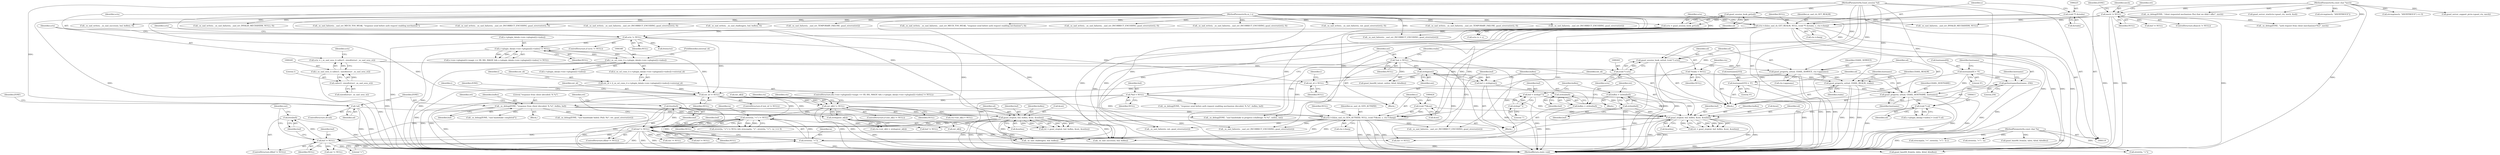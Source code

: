 digraph "0_jabberd2_8416ae54ecefa670534f27a31db71d048b9c7f16_0@API" {
"1000670" [label="(Call,free(buf))"];
"1000667" [label="(Call,buf != NULL)"];
"1000589" [label="(Call,free(buf))"];
"1000586" [label="(Call,buf != NULL)"];
"1000577" [label="(Call,gsasl_step(sd, buf, buflen, &out, &outlen))"];
"1000548" [label="(Call,!sd)"];
"1000122" [label="(MethodParameterIn,Gsasl_session *sd)"];
"1000570" [label="(Call,_sx_debug(ZONE, \"response from client (decoded: %.*s)\", buflen, buf))"];
"1000140" [label="(Call,*buf = NULL)"];
"1000508" [label="(Call,gsasl_step(sd, buf, buflen, &out, &outlen))"];
"1000410" [label="(Call,(void *) sd)"];
"1000288" [label="(Call,gsasl_property_set(sd, GSASL_HOSTNAME, hostname))"];
"1000271" [label="(Call,gsasl_property_set(sd, GSASL_REALM, realm))"];
"1000265" [label="(Call,gsasl_property_set(sd, GSASL_SERVICE, ctx->appname))"];
"1000260" [label="(Call,gsasl_session_hook_set(sd, (void *) sctx))"];
"1000234" [label="(Call,gsasl_session_hook_get(sd))"];
"1000262" [label="(Call,(void *) sctx)"];
"1000242" [label="(Call,sctx = (_sx_sasl_sess_t) calloc(1, sizeof(struct _sx_sasl_sess_st)))"];
"1000244" [label="(Call,(_sx_sasl_sess_t) calloc(1, sizeof(struct _sx_sasl_sess_st)))"];
"1000246" [label="(Call,calloc(1, sizeof(struct _sx_sasl_sess_st)))"];
"1000148" [label="(Call,*realm = NULL)"];
"1000283" [label="(Call,hostname[255] = '\0')"];
"1000275" [label="(Call,hostname[0] = '\0')"];
"1000280" [label="(Call,gethostname(hostname, 256))"];
"1000467" [label="(Call,strlen(buf))"];
"1000461" [label="(Call,buf = strdup(\"\"))"];
"1000463" [label="(Call,strdup(\"\"))"];
"1000437" [label="(Call,strlen(buf))"];
"1000431" [label="(Call,buf = strdup(out))"];
"1000433" [label="(Call,strdup(out))"];
"1000144" [label="(Call,*out = NULL)"];
"1000435" [label="(Call,buflen = strlen(buf))"];
"1000465" [label="(Call,buflen = strlen(buf))"];
"1000423" [label="(Call,(void **)&out)"];
"1000164" [label="(Call,mech != NULL)"];
"1000123" [label="(MethodParameterIn,const char *mech)"];
"1000442" [label="(Call,strstr(in, \"<\") != NULL)"];
"1000443" [label="(Call,strstr(in, \"<\"))"];
"1000124" [label="(MethodParameterIn,const char *in)"];
"1000356" [label="(Call,ext_id != NULL)"];
"1000292" [label="(Call,ext_id = NULL)"];
"1000237" [label="(Call,sctx != NULL)"];
"1000232" [label="(Call,sctx = gsasl_session_hook_get(sd))"];
"1000221" [label="(Call,(ctx->cb)(sx_sasl_cb_GET_REALM, NULL, (void **) &realm, s, ctx->cbarg))"];
"1000224" [label="(Call,(void **) &realm)"];
"1000120" [label="(MethodParameterIn,sx_t s)"];
"1000336" [label="(Call,ext_id = ((_sx_ssl_conn_t) s->plugin_data[s->env->plugins[i]->index])->external_id)"];
"1000321" [label="(Call,s->plugin_data[s->env->plugins[i]->index] != NULL)"];
"1000339" [label="(Call,(_sx_ssl_conn_t) s->plugin_data[s->env->plugins[i]->index])"];
"1000370" [label="(Call,ext_id[i] != NULL)"];
"1000382" [label="(Call,strdup(ext_id[i]))"];
"1000420" [label="(Call,(ctx->cb)(sx_sasl_cb_GEN_AUTHZID, NULL, (void **)&out, s, ctx->cbarg))"];
"1000786" [label="(Call,_sx_sasl_failure(s, out, gsasl_strerror(ret)))"];
"1000283" [label="(Call,hostname[255] = '\0')"];
"1000224" [label="(Call,(void **) &realm)"];
"1000576" [label="(Identifier,ret)"];
"1000465" [label="(Call,buflen = strlen(buf))"];
"1000124" [label="(MethodParameterIn,const char *in)"];
"1000241" [label="(Identifier,sctx)"];
"1000438" [label="(Identifier,buf)"];
"1000660" [label="(Call,_sx_sasl_failure(s, _sasl_err_INCORRECT_ENCODING, gsasl_strerror(ret)))"];
"1000388" [label="(Call,ctx->ext_id[i] = NULL)"];
"1000226" [label="(Call,&realm)"];
"1000275" [label="(Call,hostname[0] = '\0')"];
"1000491" [label="(Call,_sx_nad_write(s, _sx_sasl_failure(s, _sasl_err_INCORRECT_ENCODING, gsasl_strerror(ret)), 0))"];
"1000279" [label="(Literal,'\0')"];
"1000668" [label="(Identifier,buf)"];
"1000443" [label="(Call,strstr(in, \"<\"))"];
"1000277" [label="(Identifier,hostname)"];
"1000573" [label="(Identifier,buflen)"];
"1000420" [label="(Call,(ctx->cb)(sx_sasl_cb_GEN_AUTHZID, NULL, (void **)&out, s, ctx->cbarg))"];
"1000507" [label="(Identifier,ret)"];
"1000722" [label="(Call,_sx_sasl_failure(s, _sasl_err_INCORRECT_ENCODING, gsasl_strerror(ret)))"];
"1000252" [label="(Identifier,sctx)"];
"1000463" [label="(Call,strdup(\"\"))"];
"1000264" [label="(Identifier,sctx)"];
"1000166" [label="(Identifier,NULL)"];
"1000552" [label="(Identifier,ZONE)"];
"1000357" [label="(Identifier,ext_id)"];
"1000335" [label="(Identifier,NULL)"];
"1000250" [label="(Call,sctx->s = s)"];
"1000272" [label="(Identifier,sd)"];
"1000369" [label="(ControlStructure,if (ext_id[i] != NULL))"];
"1000442" [label="(Call,strstr(in, \"<\") != NULL)"];
"1000547" [label="(ControlStructure,if(!sd))"];
"1000510" [label="(Identifier,buf)"];
"1000615" [label="(Call,_sx_sasl_success(s, buf, buflen))"];
"1000428" [label="(Call,ctx->cbarg)"];
"1000548" [label="(Call,!sd)"];
"1000233" [label="(Identifier,sctx)"];
"1000432" [label="(Identifier,buf)"];
"1000260" [label="(Call,gsasl_session_hook_set(sd, (void *) sctx))"];
"1000747" [label="(Call,_sx_debug(ZONE, \"sasl handshake failed; (%d): %s\", ret, gsasl_strerror(ret)))"];
"1000519" [label="(Identifier,ret)"];
"1000473" [label="(Call,gsasl_base64_from(in, inlen, &buf, &buflen))"];
"1000371" [label="(Call,ext_id[i])"];
"1000362" [label="(Identifier,i)"];
"1000180" [label="(Call,_sx_debug(ZONE, \"client requested mechanism (%s) that we didn't offer\", mech))"];
"1000297" [label="(Identifier,i)"];
"1000268" [label="(Call,ctx->appname)"];
"1000434" [label="(Identifier,out)"];
"1000308" [label="(ControlStructure,if(s->env->plugins[i]->magic == SX_SSL_MAGIC && s->plugin_data[s->env->plugins[i]->index] != NULL))"];
"1000355" [label="(ControlStructure,if (ext_id != NULL))"];
"1000506" [label="(Call,ret = gsasl_step(sd, buf, buflen, &out, &outlen))"];
"1000246" [label="(Call,calloc(1, sizeof(struct _sx_sasl_sess_st)))"];
"1000322" [label="(Call,s->plugin_data[s->env->plugins[i]->index])"];
"1000222" [label="(Identifier,sx_sasl_cb_GET_REALM)"];
"1000339" [label="(Call,(_sx_ssl_conn_t) s->plugin_data[s->env->plugins[i]->index])"];
"1000423" [label="(Call,(void **)&out)"];
"1000165" [label="(Identifier,mech)"];
"1000570" [label="(Call,_sx_debug(ZONE, \"response from client (decoded: %.*s)\", buflen, buf))"];
"1000520" [label="(Call,gsasl_base64_from(in, inlen, &buf, &buflen))"];
"1000596" [label="(Call,_sx_debug(ZONE, \"sasl handshake completed\"))"];
"1000194" [label="(Call,gsasl_server_start(ctx->gsasl_ctx, mech, &sd))"];
"1000336" [label="(Call,ext_id = ((_sx_ssl_conn_t) s->plugin_data[s->env->plugins[i]->index])->external_id)"];
"1000564" [label="(Call,buf != NULL)"];
"1000669" [label="(Identifier,NULL)"];
"1000265" [label="(Call,gsasl_property_set(sd, GSASL_SERVICE, ctx->appname))"];
"1000784" [label="(Call,_sx_nad_write(s, _sx_sasl_failure(s, out, gsasl_strerror(ret)), 0))"];
"1000671" [label="(Identifier,buf)"];
"1000517" [label="(Block,)"];
"1000168" [label="(Call,_sx_debug(ZONE, \"auth request from client (mechanism=%s)\", mech))"];
"1000123" [label="(MethodParameterIn,const char *mech)"];
"1000212" [label="(Call,_sx_nad_write(s, _sx_sasl_failure(s, _sasl_err_TEMPORARY_FAILURE, gsasl_strerror(ret)), 0))"];
"1000433" [label="(Call,strdup(out))"];
"1000140" [label="(Call,*buf = NULL)"];
"1000261" [label="(Identifier,sd)"];
"1000120" [label="(MethodParameterIn,sx_t s)"];
"1000415" [label="(Call,strcmp(mech, \"ANONYMOUS\"))"];
"1000419" [label="(Block,)"];
"1000341" [label="(Call,s->plugin_data[s->env->plugins[i]->index])"];
"1000410" [label="(Call,(void *) sd)"];
"1000588" [label="(Identifier,NULL)"];
"1000500" [label="(Call,buf != NULL)"];
"1000144" [label="(Call,*out = NULL)"];
"1000229" [label="(Call,ctx->cbarg)"];
"1000792" [label="(MethodReturn,static void)"];
"1000577" [label="(Call,gsasl_step(sd, buf, buflen, &out, &outlen))"];
"1000571" [label="(Identifier,ZONE)"];
"1000376" [label="(Call,ctx->ext_id[i] = strdup(ext_id[i]))"];
"1000382" [label="(Call,strdup(ext_id[i]))"];
"1000579" [label="(Identifier,buf)"];
"1000235" [label="(Identifier,sd)"];
"1000242" [label="(Call,sctx = (_sx_sasl_sess_t) calloc(1, sizeof(struct _sx_sasl_sess_st)))"];
"1000284" [label="(Call,hostname[255])"];
"1000282" [label="(Literal,256)"];
"1000742" [label="(Call,out != NULL)"];
"1000437" [label="(Call,strlen(buf))"];
"1000446" [label="(Identifier,NULL)"];
"1000148" [label="(Call,*realm = NULL)"];
"1000228" [label="(Identifier,s)"];
"1000287" [label="(Literal,'\0')"];
"1000412" [label="(Identifier,sd)"];
"1000232" [label="(Call,sctx = gsasl_session_hook_get(sd))"];
"1000511" [label="(Identifier,buflen)"];
"1000448" [label="(Call,strncmp(in, \"=\", strstr(in, \"<\") - in ))"];
"1000549" [label="(Identifier,sd)"];
"1000427" [label="(Identifier,s)"];
"1000444" [label="(Identifier,in)"];
"1000586" [label="(Call,buf != NULL)"];
"1000451" [label="(Call,strstr(in, \"<\") - in)"];
"1000540" [label="(Call,_sx_sasl_failure(s, _sasl_err_INCORRECT_ENCODING, gsasl_strerror(ret)))"];
"1000705" [label="(Call,_sx_sasl_challenge(s, buf, buflen))"];
"1000169" [label="(Identifier,ZONE)"];
"1000379" [label="(Identifier,ctx)"];
"1000493" [label="(Call,_sx_sasl_failure(s, _sasl_err_INCORRECT_ENCODING, gsasl_strerror(ret)))"];
"1000267" [label="(Identifier,GSASL_SERVICE)"];
"1000452" [label="(Call,strstr(in, \"<\"))"];
"1000613" [label="(Call,_sx_nad_write(s, _sx_sasl_success(s, buf, buflen), 0))"];
"1000461" [label="(Call,buf = strdup(\"\"))"];
"1000285" [label="(Identifier,hostname)"];
"1000585" [label="(ControlStructure,if(buf != NULL))"];
"1000291" [label="(Identifier,hostname)"];
"1000141" [label="(Identifier,buf)"];
"1000186" [label="(Call,_sx_sasl_failure(s, _sasl_err_INVALID_MECHANISM, NULL))"];
"1000184" [label="(Call,_sx_nad_write(s, _sx_sasl_failure(s, _sasl_err_INVALID_MECHANISM, NULL), 0))"];
"1000309" [label="(Call,s->env->plugins[i]->magic == SX_SSL_MAGIC && s->plugin_data[s->env->plugins[i]->index] != NULL)"];
"1000435" [label="(Call,buflen = strlen(buf))"];
"1000558" [label="(Call,_sx_sasl_failure(s, _sasl_err_MECH_TOO_WEAK, \"response send before auth request enabling mechanism\"))"];
"1000383" [label="(Call,ext_id[i])"];
"1000583" [label="(Call,&outlen)"];
"1000337" [label="(Identifier,ext_id)"];
"1000142" [label="(Identifier,NULL)"];
"1000292" [label="(Call,ext_id = NULL)"];
"1000266" [label="(Identifier,sd)"];
"1000441" [label="(Call,strstr(in, \"<\") != NULL && strncmp(in, \"=\", strstr(in, \"<\") - in ) == 0)"];
"1000240" [label="(Call,free(sctx))"];
"1000234" [label="(Call,gsasl_session_hook_get(sd))"];
"1000126" [label="(Block,)"];
"1000248" [label="(Call,sizeof(struct _sx_sasl_sess_st))"];
"1000587" [label="(Identifier,buf)"];
"1000666" [label="(ControlStructure,if(buf != NULL))"];
"1000468" [label="(Identifier,buf)"];
"1000374" [label="(Identifier,NULL)"];
"1000244" [label="(Call,(_sx_sasl_sess_t) calloc(1, sizeof(struct _sx_sasl_sess_st)))"];
"1000431" [label="(Call,buf = strdup(out))"];
"1000658" [label="(Call,_sx_nad_write(s, _sx_sasl_failure(s, _sasl_err_INCORRECT_ENCODING, gsasl_strerror(ret)), 0))"];
"1000146" [label="(Identifier,NULL)"];
"1000290" [label="(Identifier,GSASL_HOSTNAME)"];
"1000667" [label="(Call,buf != NULL)"];
"1000158" [label="(Identifier,ctx)"];
"1000271" [label="(Call,gsasl_property_set(sd, GSASL_REALM, realm))"];
"1000149" [label="(Identifier,realm)"];
"1000163" [label="(ControlStructure,if(mech != NULL))"];
"1000238" [label="(Identifier,sctx)"];
"1000538" [label="(Call,_sx_nad_write(s, _sx_sasl_failure(s, _sasl_err_INCORRECT_ENCODING, gsasl_strerror(ret)), 0))"];
"1000293" [label="(Identifier,ext_id)"];
"1000223" [label="(Identifier,NULL)"];
"1000445" [label="(Literal,\"<\")"];
"1000122" [label="(MethodParameterIn,Gsasl_session *sd)"];
"1000574" [label="(Identifier,buf)"];
"1000467" [label="(Call,strlen(buf))"];
"1000572" [label="(Literal,\"response from client (decoded: %.*s)\")"];
"1000449" [label="(Identifier,in)"];
"1000590" [label="(Identifier,buf)"];
"1000684" [label="(Call,_sx_debug(ZONE, \"sasl handshake in progress (challenge: %.*s)\", outlen, out))"];
"1000512" [label="(Call,&out)"];
"1000276" [label="(Call,hostname[0])"];
"1000391" [label="(Identifier,ctx)"];
"1000262" [label="(Call,(void *) sctx)"];
"1000414" [label="(Call,strcmp(mech, \"ANONYMOUS\") == 0)"];
"1000294" [label="(Identifier,NULL)"];
"1000288" [label="(Call,gsasl_property_set(sd, GSASL_HOSTNAME, hostname))"];
"1000338" [label="(Call,((_sx_ssl_conn_t) s->plugin_data[s->env->plugins[i]->index])->external_id)"];
"1000464" [label="(Literal,\"\")"];
"1000580" [label="(Identifier,buflen)"];
"1000289" [label="(Identifier,sd)"];
"1000239" [label="(Identifier,NULL)"];
"1000575" [label="(Call,ret = gsasl_step(sd, buf, buflen, &out, &outlen))"];
"1000280" [label="(Call,gethostname(hostname, 256))"];
"1000321" [label="(Call,s->plugin_data[s->env->plugins[i]->index] != NULL)"];
"1000670" [label="(Call,free(buf))"];
"1000589" [label="(Call,free(buf))"];
"1000703" [label="(Call,_sx_nad_write(s, _sx_sasl_challenge(s, buf, buflen), 0))"];
"1000150" [label="(Identifier,NULL)"];
"1000436" [label="(Identifier,buflen)"];
"1000581" [label="(Call,&out)"];
"1000509" [label="(Identifier,sd)"];
"1000247" [label="(Literal,1)"];
"1000354" [label="(FieldIdentifier,external_id)"];
"1000164" [label="(Call,mech != NULL)"];
"1000174" [label="(Call,gsasl_server_support_p(ctx->gsasl_ctx, mech))"];
"1000578" [label="(Identifier,sd)"];
"1000514" [label="(Call,&outlen)"];
"1000508" [label="(Call,gsasl_step(sd, buf, buflen, &out, &outlen))"];
"1000145" [label="(Identifier,out)"];
"1000214" [label="(Call,_sx_sasl_failure(s, _sasl_err_TEMPORARY_FAILURE, gsasl_strerror(ret)))"];
"1000457" [label="(Block,)"];
"1000397" [label="(Identifier,ZONE)"];
"1000281" [label="(Identifier,hostname)"];
"1000601" [label="(Call,gsasl_base64_to(out, outlen, &buf, &buflen))"];
"1000402" [label="(Call,s->plugin_data[p->index] = (void *) sd)"];
"1000735" [label="(Call,out != NULL)"];
"1000236" [label="(ControlStructure,if (sctx != NULL))"];
"1000466" [label="(Identifier,buflen)"];
"1000674" [label="(Identifier,out)"];
"1000370" [label="(Call,ext_id[i] != NULL)"];
"1000593" [label="(Identifier,ret)"];
"1000273" [label="(Identifier,GSASL_REALM)"];
"1000356" [label="(Call,ext_id != NULL)"];
"1000358" [label="(Identifier,NULL)"];
"1000425" [label="(Call,&out)"];
"1000221" [label="(Call,(ctx->cb)(sx_sasl_cb_GET_REALM, NULL, (void **) &realm, s, ctx->cbarg))"];
"1000237" [label="(Call,sctx != NULL)"];
"1000551" [label="(Call,_sx_debug(ZONE, \"response send before auth request enabling mechanism (decoded: %.*s)\", buflen, buf))"];
"1000556" [label="(Call,_sx_nad_write(s, _sx_sasl_failure(s, _sasl_err_MECH_TOO_WEAK, \"response send before auth request enabling mechanism\"), 0))"];
"1000243" [label="(Identifier,sctx)"];
"1000421" [label="(Identifier,sx_sasl_cb_GEN_AUTHZID)"];
"1000720" [label="(Call,_sx_nad_write(s, _sx_sasl_failure(s, _sasl_err_INCORRECT_ENCODING, gsasl_strerror(ret)), 0))"];
"1000422" [label="(Identifier,NULL)"];
"1000673" [label="(Call,out != NULL)"];
"1000307" [label="(Identifier,i)"];
"1000462" [label="(Identifier,buf)"];
"1000167" [label="(Block,)"];
"1000274" [label="(Identifier,realm)"];
"1000729" [label="(Call,buf != NULL)"];
"1000670" -> "1000666"  [label="AST: "];
"1000670" -> "1000671"  [label="CFG: "];
"1000671" -> "1000670"  [label="AST: "];
"1000674" -> "1000670"  [label="CFG: "];
"1000670" -> "1000792"  [label="DDG: "];
"1000667" -> "1000670"  [label="DDG: "];
"1000667" -> "1000666"  [label="AST: "];
"1000667" -> "1000669"  [label="CFG: "];
"1000668" -> "1000667"  [label="AST: "];
"1000669" -> "1000667"  [label="AST: "];
"1000671" -> "1000667"  [label="CFG: "];
"1000674" -> "1000667"  [label="CFG: "];
"1000667" -> "1000792"  [label="DDG: "];
"1000667" -> "1000792"  [label="DDG: "];
"1000589" -> "1000667"  [label="DDG: "];
"1000586" -> "1000667"  [label="DDG: "];
"1000586" -> "1000667"  [label="DDG: "];
"1000667" -> "1000673"  [label="DDG: "];
"1000589" -> "1000585"  [label="AST: "];
"1000589" -> "1000590"  [label="CFG: "];
"1000590" -> "1000589"  [label="AST: "];
"1000593" -> "1000589"  [label="CFG: "];
"1000589" -> "1000792"  [label="DDG: "];
"1000586" -> "1000589"  [label="DDG: "];
"1000589" -> "1000615"  [label="DDG: "];
"1000589" -> "1000705"  [label="DDG: "];
"1000589" -> "1000729"  [label="DDG: "];
"1000586" -> "1000585"  [label="AST: "];
"1000586" -> "1000588"  [label="CFG: "];
"1000587" -> "1000586"  [label="AST: "];
"1000588" -> "1000586"  [label="AST: "];
"1000590" -> "1000586"  [label="CFG: "];
"1000593" -> "1000586"  [label="CFG: "];
"1000586" -> "1000792"  [label="DDG: "];
"1000586" -> "1000792"  [label="DDG: "];
"1000577" -> "1000586"  [label="DDG: "];
"1000508" -> "1000586"  [label="DDG: "];
"1000164" -> "1000586"  [label="DDG: "];
"1000442" -> "1000586"  [label="DDG: "];
"1000420" -> "1000586"  [label="DDG: "];
"1000586" -> "1000615"  [label="DDG: "];
"1000586" -> "1000673"  [label="DDG: "];
"1000586" -> "1000705"  [label="DDG: "];
"1000586" -> "1000729"  [label="DDG: "];
"1000586" -> "1000729"  [label="DDG: "];
"1000586" -> "1000735"  [label="DDG: "];
"1000586" -> "1000742"  [label="DDG: "];
"1000577" -> "1000575"  [label="AST: "];
"1000577" -> "1000583"  [label="CFG: "];
"1000578" -> "1000577"  [label="AST: "];
"1000579" -> "1000577"  [label="AST: "];
"1000580" -> "1000577"  [label="AST: "];
"1000581" -> "1000577"  [label="AST: "];
"1000583" -> "1000577"  [label="AST: "];
"1000575" -> "1000577"  [label="CFG: "];
"1000577" -> "1000792"  [label="DDG: "];
"1000577" -> "1000792"  [label="DDG: "];
"1000577" -> "1000792"  [label="DDG: "];
"1000577" -> "1000792"  [label="DDG: "];
"1000577" -> "1000575"  [label="DDG: "];
"1000577" -> "1000575"  [label="DDG: "];
"1000577" -> "1000575"  [label="DDG: "];
"1000577" -> "1000575"  [label="DDG: "];
"1000577" -> "1000575"  [label="DDG: "];
"1000548" -> "1000577"  [label="DDG: "];
"1000122" -> "1000577"  [label="DDG: "];
"1000570" -> "1000577"  [label="DDG: "];
"1000570" -> "1000577"  [label="DDG: "];
"1000577" -> "1000615"  [label="DDG: "];
"1000577" -> "1000705"  [label="DDG: "];
"1000548" -> "1000547"  [label="AST: "];
"1000548" -> "1000549"  [label="CFG: "];
"1000549" -> "1000548"  [label="AST: "];
"1000552" -> "1000548"  [label="CFG: "];
"1000571" -> "1000548"  [label="CFG: "];
"1000548" -> "1000792"  [label="DDG: "];
"1000548" -> "1000792"  [label="DDG: "];
"1000122" -> "1000548"  [label="DDG: "];
"1000122" -> "1000119"  [label="AST: "];
"1000122" -> "1000792"  [label="DDG: "];
"1000122" -> "1000234"  [label="DDG: "];
"1000122" -> "1000260"  [label="DDG: "];
"1000122" -> "1000265"  [label="DDG: "];
"1000122" -> "1000271"  [label="DDG: "];
"1000122" -> "1000288"  [label="DDG: "];
"1000122" -> "1000410"  [label="DDG: "];
"1000122" -> "1000508"  [label="DDG: "];
"1000570" -> "1000517"  [label="AST: "];
"1000570" -> "1000574"  [label="CFG: "];
"1000571" -> "1000570"  [label="AST: "];
"1000572" -> "1000570"  [label="AST: "];
"1000573" -> "1000570"  [label="AST: "];
"1000574" -> "1000570"  [label="AST: "];
"1000576" -> "1000570"  [label="CFG: "];
"1000570" -> "1000792"  [label="DDG: "];
"1000140" -> "1000570"  [label="DDG: "];
"1000570" -> "1000596"  [label="DDG: "];
"1000570" -> "1000684"  [label="DDG: "];
"1000570" -> "1000747"  [label="DDG: "];
"1000140" -> "1000126"  [label="AST: "];
"1000140" -> "1000142"  [label="CFG: "];
"1000141" -> "1000140"  [label="AST: "];
"1000142" -> "1000140"  [label="AST: "];
"1000145" -> "1000140"  [label="CFG: "];
"1000140" -> "1000792"  [label="DDG: "];
"1000140" -> "1000500"  [label="DDG: "];
"1000140" -> "1000508"  [label="DDG: "];
"1000140" -> "1000551"  [label="DDG: "];
"1000508" -> "1000506"  [label="AST: "];
"1000508" -> "1000514"  [label="CFG: "];
"1000509" -> "1000508"  [label="AST: "];
"1000510" -> "1000508"  [label="AST: "];
"1000511" -> "1000508"  [label="AST: "];
"1000512" -> "1000508"  [label="AST: "];
"1000514" -> "1000508"  [label="AST: "];
"1000506" -> "1000508"  [label="CFG: "];
"1000508" -> "1000792"  [label="DDG: "];
"1000508" -> "1000792"  [label="DDG: "];
"1000508" -> "1000792"  [label="DDG: "];
"1000508" -> "1000792"  [label="DDG: "];
"1000508" -> "1000506"  [label="DDG: "];
"1000508" -> "1000506"  [label="DDG: "];
"1000508" -> "1000506"  [label="DDG: "];
"1000508" -> "1000506"  [label="DDG: "];
"1000508" -> "1000506"  [label="DDG: "];
"1000410" -> "1000508"  [label="DDG: "];
"1000467" -> "1000508"  [label="DDG: "];
"1000437" -> "1000508"  [label="DDG: "];
"1000435" -> "1000508"  [label="DDG: "];
"1000465" -> "1000508"  [label="DDG: "];
"1000423" -> "1000508"  [label="DDG: "];
"1000508" -> "1000615"  [label="DDG: "];
"1000508" -> "1000705"  [label="DDG: "];
"1000410" -> "1000402"  [label="AST: "];
"1000410" -> "1000412"  [label="CFG: "];
"1000411" -> "1000410"  [label="AST: "];
"1000412" -> "1000410"  [label="AST: "];
"1000402" -> "1000410"  [label="CFG: "];
"1000410" -> "1000792"  [label="DDG: "];
"1000410" -> "1000402"  [label="DDG: "];
"1000288" -> "1000410"  [label="DDG: "];
"1000288" -> "1000167"  [label="AST: "];
"1000288" -> "1000291"  [label="CFG: "];
"1000289" -> "1000288"  [label="AST: "];
"1000290" -> "1000288"  [label="AST: "];
"1000291" -> "1000288"  [label="AST: "];
"1000293" -> "1000288"  [label="CFG: "];
"1000288" -> "1000792"  [label="DDG: "];
"1000288" -> "1000792"  [label="DDG: "];
"1000288" -> "1000792"  [label="DDG: "];
"1000271" -> "1000288"  [label="DDG: "];
"1000283" -> "1000288"  [label="DDG: "];
"1000275" -> "1000288"  [label="DDG: "];
"1000280" -> "1000288"  [label="DDG: "];
"1000271" -> "1000167"  [label="AST: "];
"1000271" -> "1000274"  [label="CFG: "];
"1000272" -> "1000271"  [label="AST: "];
"1000273" -> "1000271"  [label="AST: "];
"1000274" -> "1000271"  [label="AST: "];
"1000277" -> "1000271"  [label="CFG: "];
"1000271" -> "1000792"  [label="DDG: "];
"1000271" -> "1000792"  [label="DDG: "];
"1000271" -> "1000792"  [label="DDG: "];
"1000265" -> "1000271"  [label="DDG: "];
"1000148" -> "1000271"  [label="DDG: "];
"1000265" -> "1000167"  [label="AST: "];
"1000265" -> "1000268"  [label="CFG: "];
"1000266" -> "1000265"  [label="AST: "];
"1000267" -> "1000265"  [label="AST: "];
"1000268" -> "1000265"  [label="AST: "];
"1000272" -> "1000265"  [label="CFG: "];
"1000265" -> "1000792"  [label="DDG: "];
"1000265" -> "1000792"  [label="DDG: "];
"1000265" -> "1000792"  [label="DDG: "];
"1000260" -> "1000265"  [label="DDG: "];
"1000260" -> "1000167"  [label="AST: "];
"1000260" -> "1000262"  [label="CFG: "];
"1000261" -> "1000260"  [label="AST: "];
"1000262" -> "1000260"  [label="AST: "];
"1000266" -> "1000260"  [label="CFG: "];
"1000260" -> "1000792"  [label="DDG: "];
"1000260" -> "1000792"  [label="DDG: "];
"1000234" -> "1000260"  [label="DDG: "];
"1000262" -> "1000260"  [label="DDG: "];
"1000234" -> "1000232"  [label="AST: "];
"1000234" -> "1000235"  [label="CFG: "];
"1000235" -> "1000234"  [label="AST: "];
"1000232" -> "1000234"  [label="CFG: "];
"1000234" -> "1000232"  [label="DDG: "];
"1000262" -> "1000264"  [label="CFG: "];
"1000263" -> "1000262"  [label="AST: "];
"1000264" -> "1000262"  [label="AST: "];
"1000262" -> "1000792"  [label="DDG: "];
"1000242" -> "1000262"  [label="DDG: "];
"1000242" -> "1000167"  [label="AST: "];
"1000242" -> "1000244"  [label="CFG: "];
"1000243" -> "1000242"  [label="AST: "];
"1000244" -> "1000242"  [label="AST: "];
"1000252" -> "1000242"  [label="CFG: "];
"1000242" -> "1000792"  [label="DDG: "];
"1000244" -> "1000242"  [label="DDG: "];
"1000244" -> "1000246"  [label="CFG: "];
"1000245" -> "1000244"  [label="AST: "];
"1000246" -> "1000244"  [label="AST: "];
"1000244" -> "1000792"  [label="DDG: "];
"1000246" -> "1000244"  [label="DDG: "];
"1000246" -> "1000248"  [label="CFG: "];
"1000247" -> "1000246"  [label="AST: "];
"1000248" -> "1000246"  [label="AST: "];
"1000148" -> "1000126"  [label="AST: "];
"1000148" -> "1000150"  [label="CFG: "];
"1000149" -> "1000148"  [label="AST: "];
"1000150" -> "1000148"  [label="AST: "];
"1000158" -> "1000148"  [label="CFG: "];
"1000148" -> "1000792"  [label="DDG: "];
"1000283" -> "1000167"  [label="AST: "];
"1000283" -> "1000287"  [label="CFG: "];
"1000284" -> "1000283"  [label="AST: "];
"1000287" -> "1000283"  [label="AST: "];
"1000289" -> "1000283"  [label="CFG: "];
"1000283" -> "1000792"  [label="DDG: "];
"1000275" -> "1000167"  [label="AST: "];
"1000275" -> "1000279"  [label="CFG: "];
"1000276" -> "1000275"  [label="AST: "];
"1000279" -> "1000275"  [label="AST: "];
"1000281" -> "1000275"  [label="CFG: "];
"1000275" -> "1000792"  [label="DDG: "];
"1000275" -> "1000280"  [label="DDG: "];
"1000280" -> "1000167"  [label="AST: "];
"1000280" -> "1000282"  [label="CFG: "];
"1000281" -> "1000280"  [label="AST: "];
"1000282" -> "1000280"  [label="AST: "];
"1000285" -> "1000280"  [label="CFG: "];
"1000280" -> "1000792"  [label="DDG: "];
"1000467" -> "1000465"  [label="AST: "];
"1000467" -> "1000468"  [label="CFG: "];
"1000468" -> "1000467"  [label="AST: "];
"1000465" -> "1000467"  [label="CFG: "];
"1000467" -> "1000465"  [label="DDG: "];
"1000461" -> "1000467"  [label="DDG: "];
"1000461" -> "1000457"  [label="AST: "];
"1000461" -> "1000463"  [label="CFG: "];
"1000462" -> "1000461"  [label="AST: "];
"1000463" -> "1000461"  [label="AST: "];
"1000466" -> "1000461"  [label="CFG: "];
"1000461" -> "1000792"  [label="DDG: "];
"1000463" -> "1000461"  [label="DDG: "];
"1000463" -> "1000464"  [label="CFG: "];
"1000464" -> "1000463"  [label="AST: "];
"1000437" -> "1000435"  [label="AST: "];
"1000437" -> "1000438"  [label="CFG: "];
"1000438" -> "1000437"  [label="AST: "];
"1000435" -> "1000437"  [label="CFG: "];
"1000437" -> "1000435"  [label="DDG: "];
"1000431" -> "1000437"  [label="DDG: "];
"1000431" -> "1000419"  [label="AST: "];
"1000431" -> "1000433"  [label="CFG: "];
"1000432" -> "1000431"  [label="AST: "];
"1000433" -> "1000431"  [label="AST: "];
"1000436" -> "1000431"  [label="CFG: "];
"1000431" -> "1000792"  [label="DDG: "];
"1000433" -> "1000431"  [label="DDG: "];
"1000433" -> "1000434"  [label="CFG: "];
"1000434" -> "1000433"  [label="AST: "];
"1000144" -> "1000433"  [label="DDG: "];
"1000433" -> "1000601"  [label="DDG: "];
"1000433" -> "1000684"  [label="DDG: "];
"1000433" -> "1000742"  [label="DDG: "];
"1000144" -> "1000126"  [label="AST: "];
"1000144" -> "1000146"  [label="CFG: "];
"1000145" -> "1000144"  [label="AST: "];
"1000146" -> "1000144"  [label="AST: "];
"1000149" -> "1000144"  [label="CFG: "];
"1000144" -> "1000792"  [label="DDG: "];
"1000144" -> "1000601"  [label="DDG: "];
"1000144" -> "1000684"  [label="DDG: "];
"1000144" -> "1000742"  [label="DDG: "];
"1000435" -> "1000419"  [label="AST: "];
"1000436" -> "1000435"  [label="AST: "];
"1000507" -> "1000435"  [label="CFG: "];
"1000435" -> "1000792"  [label="DDG: "];
"1000465" -> "1000457"  [label="AST: "];
"1000466" -> "1000465"  [label="AST: "];
"1000507" -> "1000465"  [label="CFG: "];
"1000465" -> "1000792"  [label="DDG: "];
"1000423" -> "1000420"  [label="AST: "];
"1000423" -> "1000425"  [label="CFG: "];
"1000424" -> "1000423"  [label="AST: "];
"1000425" -> "1000423"  [label="AST: "];
"1000427" -> "1000423"  [label="CFG: "];
"1000423" -> "1000420"  [label="DDG: "];
"1000164" -> "1000163"  [label="AST: "];
"1000164" -> "1000166"  [label="CFG: "];
"1000165" -> "1000164"  [label="AST: "];
"1000166" -> "1000164"  [label="AST: "];
"1000169" -> "1000164"  [label="CFG: "];
"1000519" -> "1000164"  [label="CFG: "];
"1000164" -> "1000792"  [label="DDG: "];
"1000164" -> "1000792"  [label="DDG: "];
"1000164" -> "1000792"  [label="DDG: "];
"1000123" -> "1000164"  [label="DDG: "];
"1000164" -> "1000168"  [label="DDG: "];
"1000164" -> "1000186"  [label="DDG: "];
"1000164" -> "1000221"  [label="DDG: "];
"1000164" -> "1000564"  [label="DDG: "];
"1000123" -> "1000119"  [label="AST: "];
"1000123" -> "1000792"  [label="DDG: "];
"1000123" -> "1000168"  [label="DDG: "];
"1000123" -> "1000174"  [label="DDG: "];
"1000123" -> "1000180"  [label="DDG: "];
"1000123" -> "1000194"  [label="DDG: "];
"1000123" -> "1000414"  [label="DDG: "];
"1000123" -> "1000415"  [label="DDG: "];
"1000442" -> "1000441"  [label="AST: "];
"1000442" -> "1000446"  [label="CFG: "];
"1000443" -> "1000442"  [label="AST: "];
"1000446" -> "1000442"  [label="AST: "];
"1000449" -> "1000442"  [label="CFG: "];
"1000441" -> "1000442"  [label="CFG: "];
"1000442" -> "1000792"  [label="DDG: "];
"1000442" -> "1000441"  [label="DDG: "];
"1000442" -> "1000441"  [label="DDG: "];
"1000443" -> "1000442"  [label="DDG: "];
"1000443" -> "1000442"  [label="DDG: "];
"1000356" -> "1000442"  [label="DDG: "];
"1000370" -> "1000442"  [label="DDG: "];
"1000442" -> "1000500"  [label="DDG: "];
"1000443" -> "1000445"  [label="CFG: "];
"1000444" -> "1000443"  [label="AST: "];
"1000445" -> "1000443"  [label="AST: "];
"1000446" -> "1000443"  [label="CFG: "];
"1000443" -> "1000792"  [label="DDG: "];
"1000124" -> "1000443"  [label="DDG: "];
"1000443" -> "1000452"  [label="DDG: "];
"1000443" -> "1000473"  [label="DDG: "];
"1000124" -> "1000119"  [label="AST: "];
"1000124" -> "1000792"  [label="DDG: "];
"1000124" -> "1000448"  [label="DDG: "];
"1000124" -> "1000452"  [label="DDG: "];
"1000124" -> "1000451"  [label="DDG: "];
"1000124" -> "1000473"  [label="DDG: "];
"1000124" -> "1000520"  [label="DDG: "];
"1000356" -> "1000355"  [label="AST: "];
"1000356" -> "1000358"  [label="CFG: "];
"1000357" -> "1000356"  [label="AST: "];
"1000358" -> "1000356"  [label="AST: "];
"1000362" -> "1000356"  [label="CFG: "];
"1000397" -> "1000356"  [label="CFG: "];
"1000356" -> "1000792"  [label="DDG: "];
"1000356" -> "1000792"  [label="DDG: "];
"1000292" -> "1000356"  [label="DDG: "];
"1000336" -> "1000356"  [label="DDG: "];
"1000321" -> "1000356"  [label="DDG: "];
"1000237" -> "1000356"  [label="DDG: "];
"1000356" -> "1000370"  [label="DDG: "];
"1000356" -> "1000370"  [label="DDG: "];
"1000356" -> "1000382"  [label="DDG: "];
"1000356" -> "1000420"  [label="DDG: "];
"1000292" -> "1000167"  [label="AST: "];
"1000292" -> "1000294"  [label="CFG: "];
"1000293" -> "1000292"  [label="AST: "];
"1000294" -> "1000292"  [label="AST: "];
"1000297" -> "1000292"  [label="CFG: "];
"1000237" -> "1000292"  [label="DDG: "];
"1000237" -> "1000236"  [label="AST: "];
"1000237" -> "1000239"  [label="CFG: "];
"1000238" -> "1000237"  [label="AST: "];
"1000239" -> "1000237"  [label="AST: "];
"1000241" -> "1000237"  [label="CFG: "];
"1000243" -> "1000237"  [label="CFG: "];
"1000237" -> "1000792"  [label="DDG: "];
"1000232" -> "1000237"  [label="DDG: "];
"1000221" -> "1000237"  [label="DDG: "];
"1000237" -> "1000240"  [label="DDG: "];
"1000237" -> "1000321"  [label="DDG: "];
"1000232" -> "1000167"  [label="AST: "];
"1000233" -> "1000232"  [label="AST: "];
"1000238" -> "1000232"  [label="CFG: "];
"1000232" -> "1000792"  [label="DDG: "];
"1000221" -> "1000167"  [label="AST: "];
"1000221" -> "1000229"  [label="CFG: "];
"1000222" -> "1000221"  [label="AST: "];
"1000223" -> "1000221"  [label="AST: "];
"1000224" -> "1000221"  [label="AST: "];
"1000228" -> "1000221"  [label="AST: "];
"1000229" -> "1000221"  [label="AST: "];
"1000233" -> "1000221"  [label="CFG: "];
"1000221" -> "1000792"  [label="DDG: "];
"1000221" -> "1000792"  [label="DDG: "];
"1000221" -> "1000792"  [label="DDG: "];
"1000221" -> "1000792"  [label="DDG: "];
"1000224" -> "1000221"  [label="DDG: "];
"1000120" -> "1000221"  [label="DDG: "];
"1000221" -> "1000250"  [label="DDG: "];
"1000221" -> "1000420"  [label="DDG: "];
"1000221" -> "1000420"  [label="DDG: "];
"1000221" -> "1000493"  [label="DDG: "];
"1000221" -> "1000615"  [label="DDG: "];
"1000221" -> "1000660"  [label="DDG: "];
"1000221" -> "1000705"  [label="DDG: "];
"1000221" -> "1000722"  [label="DDG: "];
"1000221" -> "1000786"  [label="DDG: "];
"1000224" -> "1000226"  [label="CFG: "];
"1000225" -> "1000224"  [label="AST: "];
"1000226" -> "1000224"  [label="AST: "];
"1000228" -> "1000224"  [label="CFG: "];
"1000224" -> "1000792"  [label="DDG: "];
"1000120" -> "1000119"  [label="AST: "];
"1000120" -> "1000792"  [label="DDG: "];
"1000120" -> "1000184"  [label="DDG: "];
"1000120" -> "1000186"  [label="DDG: "];
"1000120" -> "1000212"  [label="DDG: "];
"1000120" -> "1000214"  [label="DDG: "];
"1000120" -> "1000250"  [label="DDG: "];
"1000120" -> "1000420"  [label="DDG: "];
"1000120" -> "1000491"  [label="DDG: "];
"1000120" -> "1000493"  [label="DDG: "];
"1000120" -> "1000538"  [label="DDG: "];
"1000120" -> "1000540"  [label="DDG: "];
"1000120" -> "1000556"  [label="DDG: "];
"1000120" -> "1000558"  [label="DDG: "];
"1000120" -> "1000613"  [label="DDG: "];
"1000120" -> "1000615"  [label="DDG: "];
"1000120" -> "1000658"  [label="DDG: "];
"1000120" -> "1000660"  [label="DDG: "];
"1000120" -> "1000703"  [label="DDG: "];
"1000120" -> "1000705"  [label="DDG: "];
"1000120" -> "1000720"  [label="DDG: "];
"1000120" -> "1000722"  [label="DDG: "];
"1000120" -> "1000784"  [label="DDG: "];
"1000120" -> "1000786"  [label="DDG: "];
"1000336" -> "1000308"  [label="AST: "];
"1000336" -> "1000338"  [label="CFG: "];
"1000337" -> "1000336"  [label="AST: "];
"1000338" -> "1000336"  [label="AST: "];
"1000307" -> "1000336"  [label="CFG: "];
"1000336" -> "1000792"  [label="DDG: "];
"1000321" -> "1000309"  [label="AST: "];
"1000321" -> "1000335"  [label="CFG: "];
"1000322" -> "1000321"  [label="AST: "];
"1000335" -> "1000321"  [label="AST: "];
"1000309" -> "1000321"  [label="CFG: "];
"1000321" -> "1000792"  [label="DDG: "];
"1000321" -> "1000309"  [label="DDG: "];
"1000321" -> "1000309"  [label="DDG: "];
"1000339" -> "1000321"  [label="DDG: "];
"1000321" -> "1000339"  [label="DDG: "];
"1000339" -> "1000338"  [label="AST: "];
"1000339" -> "1000341"  [label="CFG: "];
"1000340" -> "1000339"  [label="AST: "];
"1000341" -> "1000339"  [label="AST: "];
"1000354" -> "1000339"  [label="CFG: "];
"1000339" -> "1000792"  [label="DDG: "];
"1000370" -> "1000369"  [label="AST: "];
"1000370" -> "1000374"  [label="CFG: "];
"1000371" -> "1000370"  [label="AST: "];
"1000374" -> "1000370"  [label="AST: "];
"1000379" -> "1000370"  [label="CFG: "];
"1000391" -> "1000370"  [label="CFG: "];
"1000370" -> "1000792"  [label="DDG: "];
"1000370" -> "1000792"  [label="DDG: "];
"1000382" -> "1000370"  [label="DDG: "];
"1000370" -> "1000382"  [label="DDG: "];
"1000370" -> "1000388"  [label="DDG: "];
"1000370" -> "1000420"  [label="DDG: "];
"1000382" -> "1000376"  [label="AST: "];
"1000382" -> "1000383"  [label="CFG: "];
"1000383" -> "1000382"  [label="AST: "];
"1000376" -> "1000382"  [label="CFG: "];
"1000382" -> "1000792"  [label="DDG: "];
"1000382" -> "1000376"  [label="DDG: "];
"1000420" -> "1000419"  [label="AST: "];
"1000420" -> "1000428"  [label="CFG: "];
"1000421" -> "1000420"  [label="AST: "];
"1000422" -> "1000420"  [label="AST: "];
"1000427" -> "1000420"  [label="AST: "];
"1000428" -> "1000420"  [label="AST: "];
"1000432" -> "1000420"  [label="CFG: "];
"1000420" -> "1000792"  [label="DDG: "];
"1000420" -> "1000792"  [label="DDG: "];
"1000420" -> "1000792"  [label="DDG: "];
"1000420" -> "1000792"  [label="DDG: "];
"1000420" -> "1000615"  [label="DDG: "];
"1000420" -> "1000660"  [label="DDG: "];
"1000420" -> "1000705"  [label="DDG: "];
"1000420" -> "1000722"  [label="DDG: "];
"1000420" -> "1000786"  [label="DDG: "];
}
